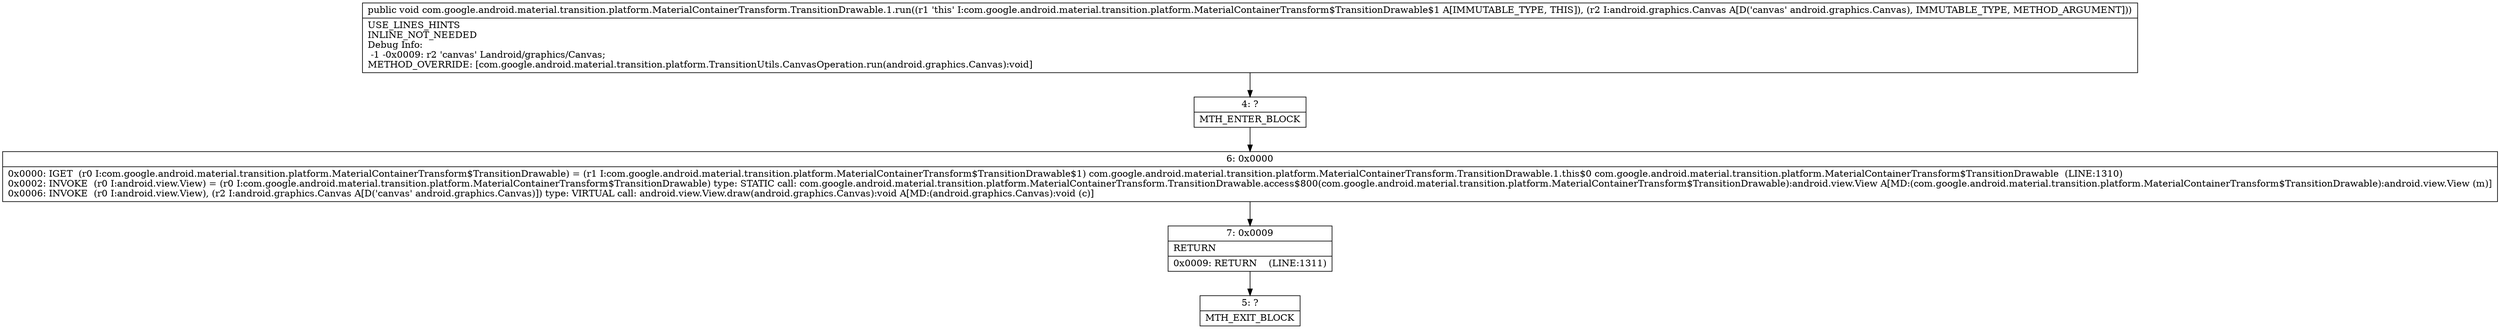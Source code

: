 digraph "CFG forcom.google.android.material.transition.platform.MaterialContainerTransform.TransitionDrawable.1.run(Landroid\/graphics\/Canvas;)V" {
Node_4 [shape=record,label="{4\:\ ?|MTH_ENTER_BLOCK\l}"];
Node_6 [shape=record,label="{6\:\ 0x0000|0x0000: IGET  (r0 I:com.google.android.material.transition.platform.MaterialContainerTransform$TransitionDrawable) = (r1 I:com.google.android.material.transition.platform.MaterialContainerTransform$TransitionDrawable$1) com.google.android.material.transition.platform.MaterialContainerTransform.TransitionDrawable.1.this$0 com.google.android.material.transition.platform.MaterialContainerTransform$TransitionDrawable  (LINE:1310)\l0x0002: INVOKE  (r0 I:android.view.View) = (r0 I:com.google.android.material.transition.platform.MaterialContainerTransform$TransitionDrawable) type: STATIC call: com.google.android.material.transition.platform.MaterialContainerTransform.TransitionDrawable.access$800(com.google.android.material.transition.platform.MaterialContainerTransform$TransitionDrawable):android.view.View A[MD:(com.google.android.material.transition.platform.MaterialContainerTransform$TransitionDrawable):android.view.View (m)]\l0x0006: INVOKE  (r0 I:android.view.View), (r2 I:android.graphics.Canvas A[D('canvas' android.graphics.Canvas)]) type: VIRTUAL call: android.view.View.draw(android.graphics.Canvas):void A[MD:(android.graphics.Canvas):void (c)]\l}"];
Node_7 [shape=record,label="{7\:\ 0x0009|RETURN\l|0x0009: RETURN    (LINE:1311)\l}"];
Node_5 [shape=record,label="{5\:\ ?|MTH_EXIT_BLOCK\l}"];
MethodNode[shape=record,label="{public void com.google.android.material.transition.platform.MaterialContainerTransform.TransitionDrawable.1.run((r1 'this' I:com.google.android.material.transition.platform.MaterialContainerTransform$TransitionDrawable$1 A[IMMUTABLE_TYPE, THIS]), (r2 I:android.graphics.Canvas A[D('canvas' android.graphics.Canvas), IMMUTABLE_TYPE, METHOD_ARGUMENT]))  | USE_LINES_HINTS\lINLINE_NOT_NEEDED\lDebug Info:\l  \-1 \-0x0009: r2 'canvas' Landroid\/graphics\/Canvas;\lMETHOD_OVERRIDE: [com.google.android.material.transition.platform.TransitionUtils.CanvasOperation.run(android.graphics.Canvas):void]\l}"];
MethodNode -> Node_4;Node_4 -> Node_6;
Node_6 -> Node_7;
Node_7 -> Node_5;
}

